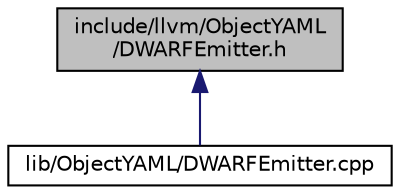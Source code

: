digraph "include/llvm/ObjectYAML/DWARFEmitter.h"
{
 // LATEX_PDF_SIZE
  bgcolor="transparent";
  edge [fontname="Helvetica",fontsize="10",labelfontname="Helvetica",labelfontsize="10"];
  node [fontname="Helvetica",fontsize="10",shape="box"];
  Node1 [label="include/llvm/ObjectYAML\l/DWARFEmitter.h",height=0.2,width=0.4,color="black", fillcolor="grey75", style="filled", fontcolor="black",tooltip="Common declarations for yaml2obj."];
  Node1 -> Node2 [dir="back",color="midnightblue",fontsize="10",style="solid",fontname="Helvetica"];
  Node2 [label="lib/ObjectYAML/DWARFEmitter.cpp",height=0.2,width=0.4,color="black",URL="$DWARFEmitter_8cpp.html",tooltip="The DWARF component of yaml2obj."];
}
